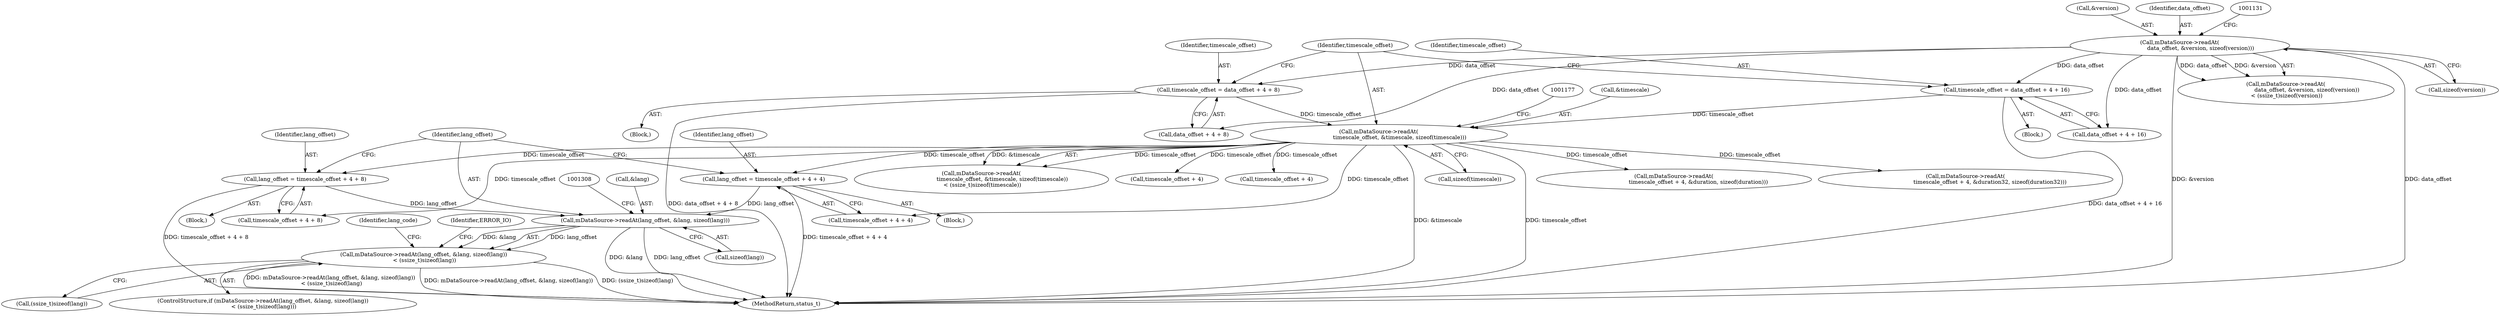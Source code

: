 digraph "0_Android_f4a88c8ed4f8186b3d6e2852993e063fc33ff231@API" {
"1001301" [label="(Call,mDataSource->readAt(lang_offset, &lang, sizeof(lang)))"];
"1001275" [label="(Call,lang_offset = timescale_offset + 4 + 8)"];
"1001170" [label="(Call,mDataSource->readAt(\n                        timescale_offset, &timescale, sizeof(timescale)))"];
"1001143" [label="(Call,timescale_offset = data_offset + 4 + 16)"];
"1001124" [label="(Call,mDataSource->readAt(\n                        data_offset, &version, sizeof(version)))"];
"1001156" [label="(Call,timescale_offset = data_offset + 4 + 8)"];
"1001288" [label="(Call,lang_offset = timescale_offset + 4 + 4)"];
"1001300" [label="(Call,mDataSource->readAt(lang_offset, &lang, sizeof(lang))\n < (ssize_t)sizeof(lang))"];
"1001300" [label="(Call,mDataSource->readAt(lang_offset, &lang, sizeof(lang))\n < (ssize_t)sizeof(lang))"];
"1001126" [label="(Call,&version)"];
"1001125" [label="(Identifier,data_offset)"];
"1001307" [label="(Call,(ssize_t)sizeof(lang))"];
"1001200" [label="(Call,mDataSource->readAt(\n                            timescale_offset + 4, &duration, sizeof(duration)))"];
"1001305" [label="(Call,sizeof(lang))"];
"1001230" [label="(Call,mDataSource->readAt(\n                            timescale_offset + 4, &duration32, sizeof(duration32)))"];
"1001169" [label="(Call,mDataSource->readAt(\n                        timescale_offset, &timescale, sizeof(timescale))\n < (ssize_t)sizeof(timescale))"];
"1001313" [label="(Identifier,ERROR_IO)"];
"1001143" [label="(Call,timescale_offset = data_offset + 4 + 16)"];
"1001274" [label="(Block,)"];
"1001157" [label="(Identifier,timescale_offset)"];
"1001231" [label="(Call,timescale_offset + 4)"];
"1001289" [label="(Identifier,lang_offset)"];
"1001144" [label="(Identifier,timescale_offset)"];
"1001145" [label="(Call,data_offset + 4 + 16)"];
"1001156" [label="(Call,timescale_offset = data_offset + 4 + 8)"];
"1001301" [label="(Call,mDataSource->readAt(lang_offset, &lang, sizeof(lang)))"];
"1001290" [label="(Call,timescale_offset + 4 + 4)"];
"1001171" [label="(Identifier,timescale_offset)"];
"1001303" [label="(Call,&lang)"];
"1001123" [label="(Call,mDataSource->readAt(\n                        data_offset, &version, sizeof(version))\n < (ssize_t)sizeof(version))"];
"1001288" [label="(Call,lang_offset = timescale_offset + 4 + 4)"];
"1001170" [label="(Call,mDataSource->readAt(\n                        timescale_offset, &timescale, sizeof(timescale)))"];
"1001124" [label="(Call,mDataSource->readAt(\n                        data_offset, &version, sizeof(version)))"];
"1001201" [label="(Call,timescale_offset + 4)"];
"1001275" [label="(Call,lang_offset = timescale_offset + 4 + 8)"];
"1001128" [label="(Call,sizeof(version))"];
"1002911" [label="(MethodReturn,status_t)"];
"1001277" [label="(Call,timescale_offset + 4 + 8)"];
"1001302" [label="(Identifier,lang_offset)"];
"1001276" [label="(Identifier,lang_offset)"];
"1001287" [label="(Block,)"];
"1001155" [label="(Block,)"];
"1001172" [label="(Call,&timescale)"];
"1001158" [label="(Call,data_offset + 4 + 8)"];
"1001317" [label="(Identifier,lang_code)"];
"1001174" [label="(Call,sizeof(timescale))"];
"1001299" [label="(ControlStructure,if (mDataSource->readAt(lang_offset, &lang, sizeof(lang))\n < (ssize_t)sizeof(lang)))"];
"1001142" [label="(Block,)"];
"1001301" -> "1001300"  [label="AST: "];
"1001301" -> "1001305"  [label="CFG: "];
"1001302" -> "1001301"  [label="AST: "];
"1001303" -> "1001301"  [label="AST: "];
"1001305" -> "1001301"  [label="AST: "];
"1001308" -> "1001301"  [label="CFG: "];
"1001301" -> "1002911"  [label="DDG: lang_offset"];
"1001301" -> "1002911"  [label="DDG: &lang"];
"1001301" -> "1001300"  [label="DDG: lang_offset"];
"1001301" -> "1001300"  [label="DDG: &lang"];
"1001275" -> "1001301"  [label="DDG: lang_offset"];
"1001288" -> "1001301"  [label="DDG: lang_offset"];
"1001275" -> "1001274"  [label="AST: "];
"1001275" -> "1001277"  [label="CFG: "];
"1001276" -> "1001275"  [label="AST: "];
"1001277" -> "1001275"  [label="AST: "];
"1001302" -> "1001275"  [label="CFG: "];
"1001275" -> "1002911"  [label="DDG: timescale_offset + 4 + 8"];
"1001170" -> "1001275"  [label="DDG: timescale_offset"];
"1001170" -> "1001169"  [label="AST: "];
"1001170" -> "1001174"  [label="CFG: "];
"1001171" -> "1001170"  [label="AST: "];
"1001172" -> "1001170"  [label="AST: "];
"1001174" -> "1001170"  [label="AST: "];
"1001177" -> "1001170"  [label="CFG: "];
"1001170" -> "1002911"  [label="DDG: &timescale"];
"1001170" -> "1002911"  [label="DDG: timescale_offset"];
"1001170" -> "1001169"  [label="DDG: timescale_offset"];
"1001170" -> "1001169"  [label="DDG: &timescale"];
"1001143" -> "1001170"  [label="DDG: timescale_offset"];
"1001156" -> "1001170"  [label="DDG: timescale_offset"];
"1001170" -> "1001200"  [label="DDG: timescale_offset"];
"1001170" -> "1001201"  [label="DDG: timescale_offset"];
"1001170" -> "1001230"  [label="DDG: timescale_offset"];
"1001170" -> "1001231"  [label="DDG: timescale_offset"];
"1001170" -> "1001277"  [label="DDG: timescale_offset"];
"1001170" -> "1001288"  [label="DDG: timescale_offset"];
"1001170" -> "1001290"  [label="DDG: timescale_offset"];
"1001143" -> "1001142"  [label="AST: "];
"1001143" -> "1001145"  [label="CFG: "];
"1001144" -> "1001143"  [label="AST: "];
"1001145" -> "1001143"  [label="AST: "];
"1001171" -> "1001143"  [label="CFG: "];
"1001143" -> "1002911"  [label="DDG: data_offset + 4 + 16"];
"1001124" -> "1001143"  [label="DDG: data_offset"];
"1001124" -> "1001123"  [label="AST: "];
"1001124" -> "1001128"  [label="CFG: "];
"1001125" -> "1001124"  [label="AST: "];
"1001126" -> "1001124"  [label="AST: "];
"1001128" -> "1001124"  [label="AST: "];
"1001131" -> "1001124"  [label="CFG: "];
"1001124" -> "1002911"  [label="DDG: &version"];
"1001124" -> "1002911"  [label="DDG: data_offset"];
"1001124" -> "1001123"  [label="DDG: data_offset"];
"1001124" -> "1001123"  [label="DDG: &version"];
"1001124" -> "1001145"  [label="DDG: data_offset"];
"1001124" -> "1001156"  [label="DDG: data_offset"];
"1001124" -> "1001158"  [label="DDG: data_offset"];
"1001156" -> "1001155"  [label="AST: "];
"1001156" -> "1001158"  [label="CFG: "];
"1001157" -> "1001156"  [label="AST: "];
"1001158" -> "1001156"  [label="AST: "];
"1001171" -> "1001156"  [label="CFG: "];
"1001156" -> "1002911"  [label="DDG: data_offset + 4 + 8"];
"1001288" -> "1001287"  [label="AST: "];
"1001288" -> "1001290"  [label="CFG: "];
"1001289" -> "1001288"  [label="AST: "];
"1001290" -> "1001288"  [label="AST: "];
"1001302" -> "1001288"  [label="CFG: "];
"1001288" -> "1002911"  [label="DDG: timescale_offset + 4 + 4"];
"1001300" -> "1001299"  [label="AST: "];
"1001300" -> "1001307"  [label="CFG: "];
"1001307" -> "1001300"  [label="AST: "];
"1001313" -> "1001300"  [label="CFG: "];
"1001317" -> "1001300"  [label="CFG: "];
"1001300" -> "1002911"  [label="DDG: mDataSource->readAt(lang_offset, &lang, sizeof(lang))\n < (ssize_t)sizeof(lang)"];
"1001300" -> "1002911"  [label="DDG: mDataSource->readAt(lang_offset, &lang, sizeof(lang))"];
"1001300" -> "1002911"  [label="DDG: (ssize_t)sizeof(lang)"];
}
